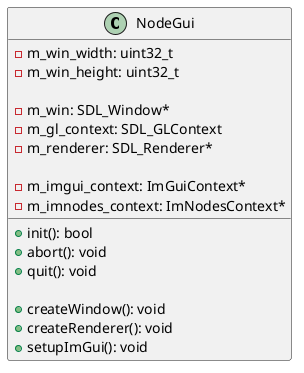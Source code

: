 @startuml NodeProcessing

class NodeGui {
    +init(): bool
    +abort(): void
    +quit(): void

    +createWindow(): void
    +createRenderer(): void
    +setupImGui(): void

    -m_win_width: uint32_t
    -m_win_height: uint32_t

    -m_win: SDL_Window*
    -m_gl_context: SDL_GLContext
    -m_renderer: SDL_Renderer*

    -m_imgui_context: ImGuiContext*
    -m_imnodes_context: ImNodesContext*
}

@enduml
